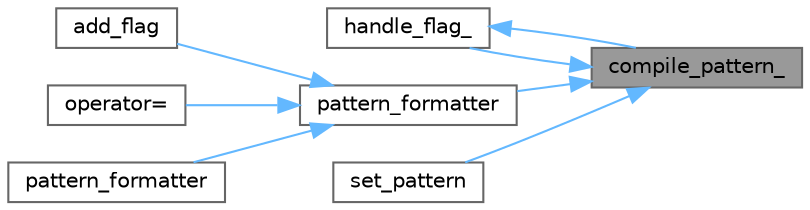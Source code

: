 digraph "compile_pattern_"
{
 // LATEX_PDF_SIZE
  bgcolor="transparent";
  edge [fontname=Helvetica,fontsize=10,labelfontname=Helvetica,labelfontsize=10];
  node [fontname=Helvetica,fontsize=10,shape=box,height=0.2,width=0.4];
  rankdir="RL";
  Node1 [id="Node000001",label="compile_pattern_",height=0.2,width=0.4,color="gray40", fillcolor="grey60", style="filled", fontcolor="black",tooltip=" "];
  Node1 -> Node2 [id="edge1_Node000001_Node000002",dir="back",color="steelblue1",style="solid",tooltip=" "];
  Node2 [id="Node000002",label="handle_flag_",height=0.2,width=0.4,color="grey40", fillcolor="white", style="filled",URL="$classspdlog_1_1pattern__formatter.html#aaae28f7a22786c99b3cac2e9f12cc17f",tooltip=" "];
  Node2 -> Node1 [id="edge2_Node000002_Node000001",dir="back",color="steelblue1",style="solid",tooltip=" "];
  Node1 -> Node3 [id="edge3_Node000001_Node000003",dir="back",color="steelblue1",style="solid",tooltip=" "];
  Node3 [id="Node000003",label="pattern_formatter",height=0.2,width=0.4,color="grey40", fillcolor="white", style="filled",URL="$classspdlog_1_1pattern__formatter.html#a6ef3713322fbd977b57c1bb06936599d",tooltip=" "];
  Node3 -> Node4 [id="edge4_Node000003_Node000004",dir="back",color="steelblue1",style="solid",tooltip=" "];
  Node4 [id="Node000004",label="add_flag",height=0.2,width=0.4,color="grey40", fillcolor="white", style="filled",URL="$classspdlog_1_1pattern__formatter.html#ab64d9b36490b7357fcc7d008aaf141d9",tooltip=" "];
  Node3 -> Node5 [id="edge5_Node000003_Node000005",dir="back",color="steelblue1",style="solid",tooltip=" "];
  Node5 [id="Node000005",label="operator=",height=0.2,width=0.4,color="grey40", fillcolor="white", style="filled",URL="$classspdlog_1_1pattern__formatter.html#a48ad2daba958591389f4ac306f6cafbb",tooltip=" "];
  Node3 -> Node6 [id="edge6_Node000003_Node000006",dir="back",color="steelblue1",style="solid",tooltip=" "];
  Node6 [id="Node000006",label="pattern_formatter",height=0.2,width=0.4,color="grey40", fillcolor="white", style="filled",URL="$classspdlog_1_1pattern__formatter.html#a64f7f9506e33545c9e8e708f0d2892d3",tooltip=" "];
  Node1 -> Node7 [id="edge7_Node000001_Node000007",dir="back",color="steelblue1",style="solid",tooltip=" "];
  Node7 [id="Node000007",label="set_pattern",height=0.2,width=0.4,color="grey40", fillcolor="white", style="filled",URL="$classspdlog_1_1pattern__formatter.html#af96a322354fb0703ad10b373c9415b14",tooltip=" "];
}
